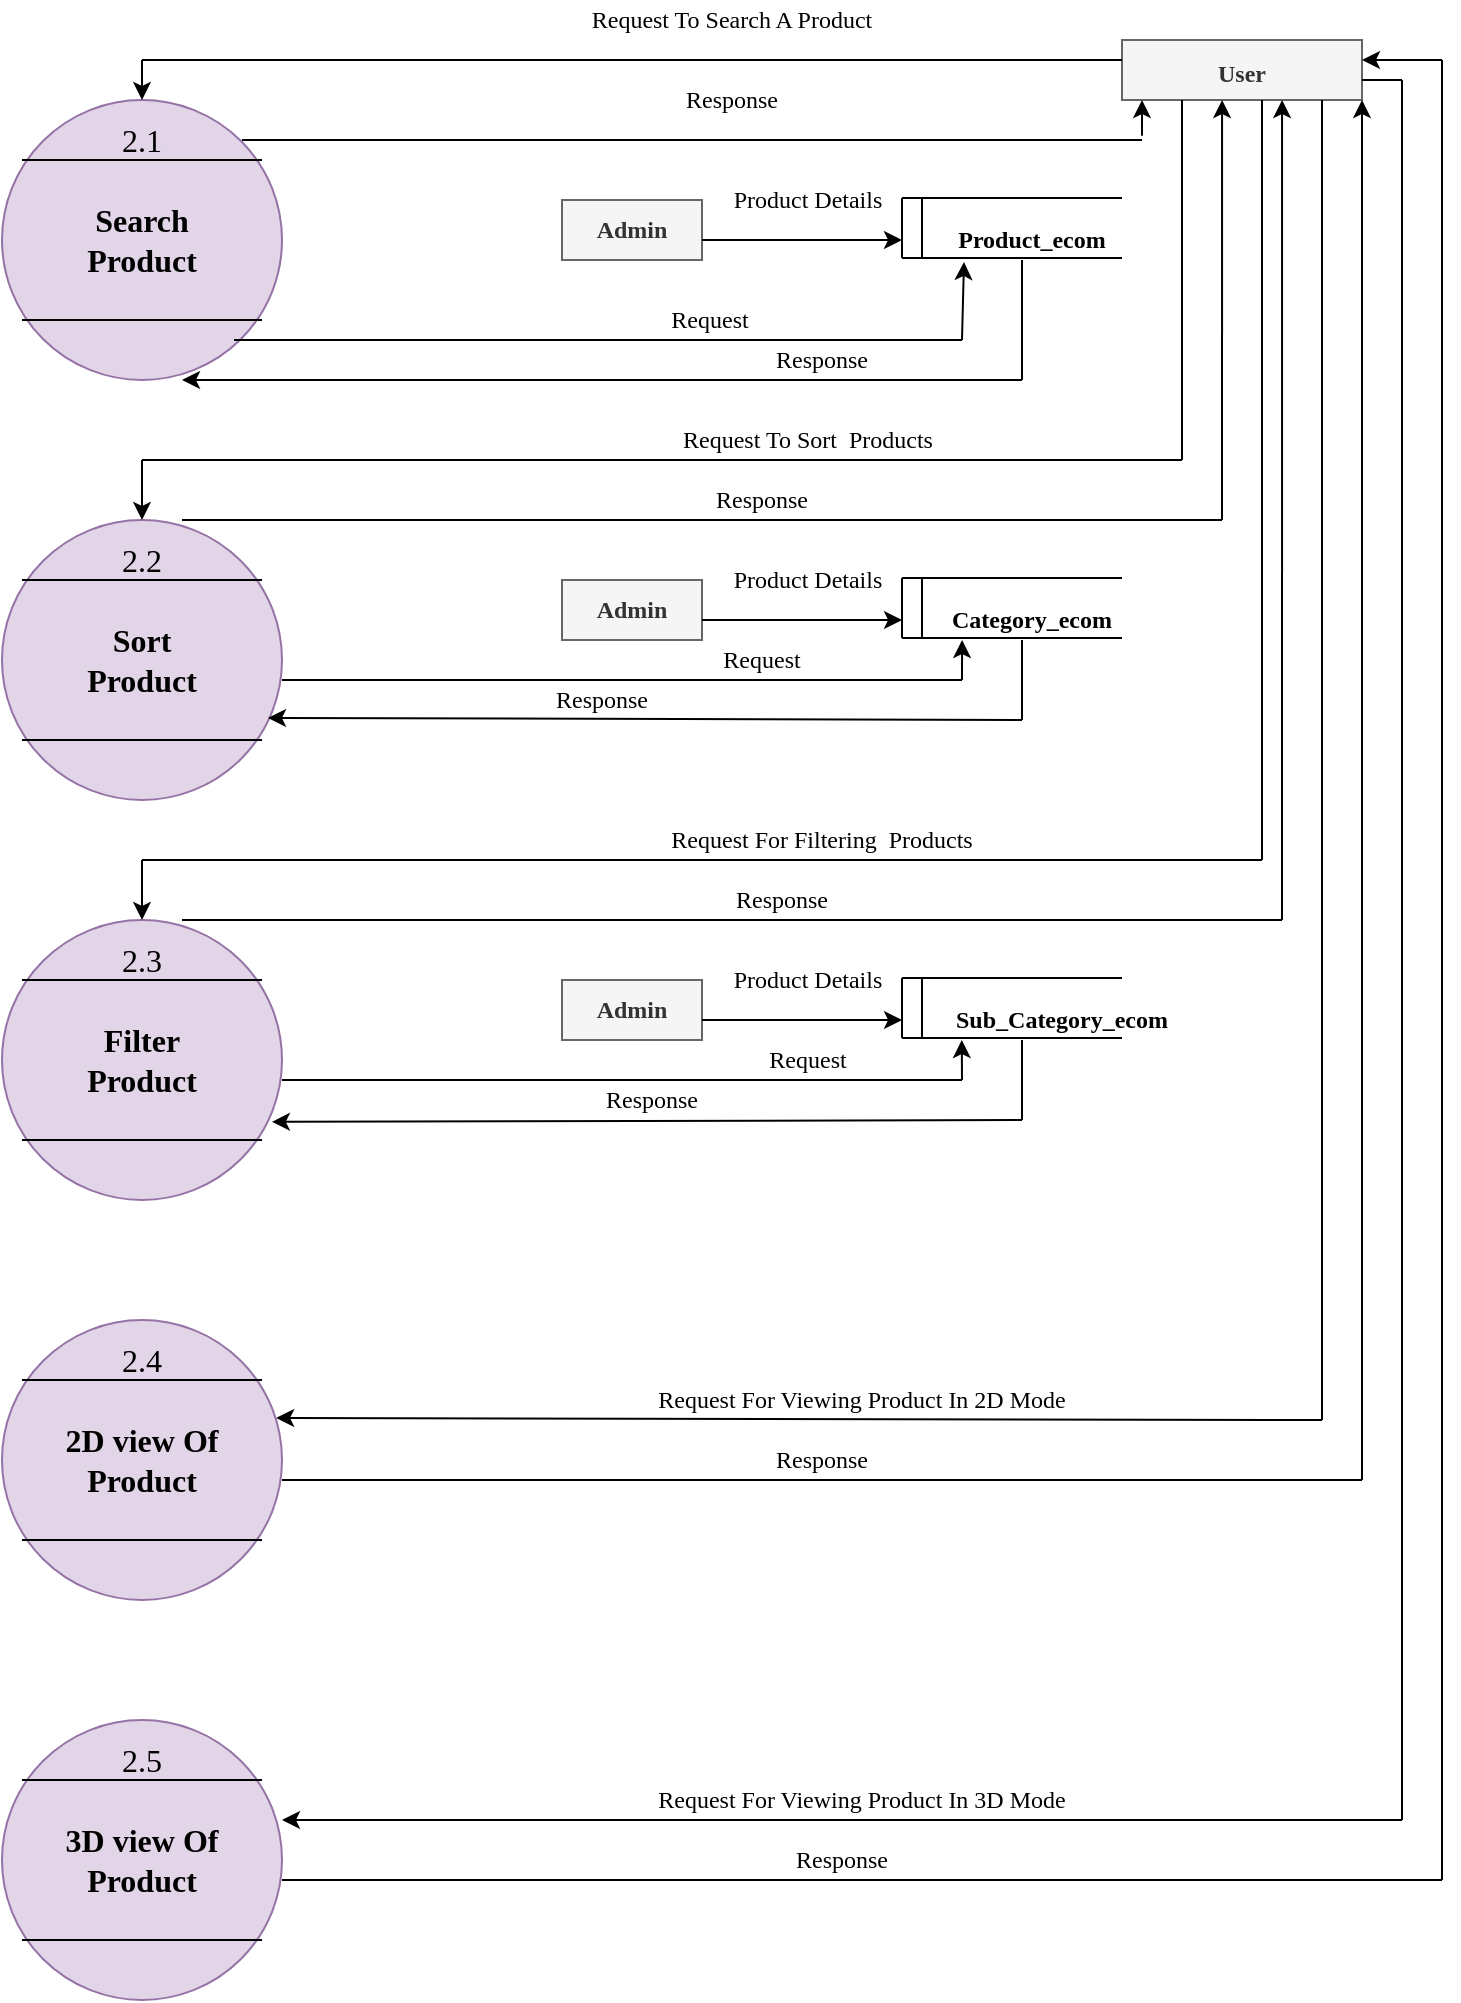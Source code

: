 <mxfile version="13.7.9" type="device"><diagram id="9vmaCCA_5gJLYFGuu0W4" name="Page-1"><mxGraphModel dx="862" dy="435" grid="1" gridSize="10" guides="1" tooltips="1" connect="1" arrows="1" fold="1" page="1" pageScale="1" pageWidth="827" pageHeight="1169" math="0" shadow="0"><root><mxCell id="0"/><mxCell id="1" parent="0"/><mxCell id="6mxC5z6VK_b1YnT-meho-2" value="" style="ellipse;whiteSpace=wrap;html=1;aspect=fixed;fillColor=#e1d5e7;strokeColor=#9673a6;" parent="1" vertex="1"><mxGeometry x="80" y="110" width="140" height="140" as="geometry"/></mxCell><mxCell id="6mxC5z6VK_b1YnT-meho-7" value="" style="endArrow=none;html=1;" parent="1" edge="1"><mxGeometry width="50" height="50" relative="1" as="geometry"><mxPoint x="90" y="140" as="sourcePoint"/><mxPoint x="210" y="140" as="targetPoint"/></mxGeometry></mxCell><mxCell id="6mxC5z6VK_b1YnT-meho-8" value="" style="endArrow=none;html=1;" parent="1" edge="1"><mxGeometry width="50" height="50" relative="1" as="geometry"><mxPoint x="90" y="220" as="sourcePoint"/><mxPoint x="210" y="220" as="targetPoint"/></mxGeometry></mxCell><mxCell id="6mxC5z6VK_b1YnT-meho-9" value="&lt;font face=&quot;Lucida Console&quot;&gt;2.1&lt;/font&gt;" style="text;html=1;strokeColor=none;fillColor=none;align=center;verticalAlign=middle;whiteSpace=wrap;rounded=0;fontSize=16;" parent="1" vertex="1"><mxGeometry x="130" y="120" width="40" height="20" as="geometry"/></mxCell><mxCell id="6mxC5z6VK_b1YnT-meho-10" value="&lt;font face=&quot;Lucida Console&quot;&gt;&lt;b&gt;Search&lt;br&gt;Product&lt;br&gt;&lt;/b&gt;&lt;/font&gt;" style="text;html=1;strokeColor=none;fillColor=none;align=center;verticalAlign=middle;whiteSpace=wrap;rounded=0;fontSize=16;" parent="1" vertex="1"><mxGeometry x="130" y="170" width="40" height="20" as="geometry"/></mxCell><mxCell id="6mxC5z6VK_b1YnT-meho-11" value="" style="ellipse;whiteSpace=wrap;html=1;aspect=fixed;fillColor=#e1d5e7;strokeColor=#9673a6;" parent="1" vertex="1"><mxGeometry x="80" y="320" width="140" height="140" as="geometry"/></mxCell><mxCell id="6mxC5z6VK_b1YnT-meho-12" value="" style="endArrow=none;html=1;" parent="1" edge="1"><mxGeometry width="50" height="50" relative="1" as="geometry"><mxPoint x="90" y="350" as="sourcePoint"/><mxPoint x="210" y="350" as="targetPoint"/></mxGeometry></mxCell><mxCell id="6mxC5z6VK_b1YnT-meho-13" value="" style="endArrow=none;html=1;" parent="1" edge="1"><mxGeometry width="50" height="50" relative="1" as="geometry"><mxPoint x="90" y="430" as="sourcePoint"/><mxPoint x="210" y="430" as="targetPoint"/></mxGeometry></mxCell><mxCell id="6mxC5z6VK_b1YnT-meho-14" value="&lt;font face=&quot;Lucida Console&quot;&gt;2.2&lt;/font&gt;" style="text;html=1;strokeColor=none;fillColor=none;align=center;verticalAlign=middle;whiteSpace=wrap;rounded=0;fontSize=16;" parent="1" vertex="1"><mxGeometry x="130" y="330" width="40" height="20" as="geometry"/></mxCell><mxCell id="6mxC5z6VK_b1YnT-meho-15" value="&lt;font face=&quot;Lucida Console&quot;&gt;&lt;b&gt;Sort&lt;br&gt;Product&lt;br&gt;&lt;/b&gt;&lt;/font&gt;" style="text;html=1;strokeColor=none;fillColor=none;align=center;verticalAlign=middle;whiteSpace=wrap;rounded=0;fontSize=16;" parent="1" vertex="1"><mxGeometry x="130" y="380" width="40" height="20" as="geometry"/></mxCell><mxCell id="6mxC5z6VK_b1YnT-meho-16" value="" style="ellipse;whiteSpace=wrap;html=1;aspect=fixed;fillColor=#e1d5e7;strokeColor=#9673a6;" parent="1" vertex="1"><mxGeometry x="80" y="520" width="140" height="140" as="geometry"/></mxCell><mxCell id="6mxC5z6VK_b1YnT-meho-17" value="" style="endArrow=none;html=1;" parent="1" edge="1"><mxGeometry width="50" height="50" relative="1" as="geometry"><mxPoint x="90" y="550" as="sourcePoint"/><mxPoint x="210" y="550" as="targetPoint"/></mxGeometry></mxCell><mxCell id="6mxC5z6VK_b1YnT-meho-18" value="" style="endArrow=none;html=1;" parent="1" edge="1"><mxGeometry width="50" height="50" relative="1" as="geometry"><mxPoint x="90" y="630" as="sourcePoint"/><mxPoint x="210" y="630" as="targetPoint"/></mxGeometry></mxCell><mxCell id="6mxC5z6VK_b1YnT-meho-19" value="&lt;font face=&quot;Lucida Console&quot;&gt;2.3&lt;/font&gt;" style="text;html=1;strokeColor=none;fillColor=none;align=center;verticalAlign=middle;whiteSpace=wrap;rounded=0;fontSize=16;" parent="1" vertex="1"><mxGeometry x="130" y="530" width="40" height="20" as="geometry"/></mxCell><mxCell id="6mxC5z6VK_b1YnT-meho-20" value="&lt;font face=&quot;Lucida Console&quot;&gt;&lt;b&gt;Filter&lt;br&gt;Product&lt;br&gt;&lt;/b&gt;&lt;/font&gt;" style="text;html=1;strokeColor=none;fillColor=none;align=center;verticalAlign=middle;whiteSpace=wrap;rounded=0;fontSize=16;" parent="1" vertex="1"><mxGeometry x="130" y="580" width="40" height="20" as="geometry"/></mxCell><mxCell id="6mxC5z6VK_b1YnT-meho-21" value="" style="ellipse;whiteSpace=wrap;html=1;aspect=fixed;fillColor=#e1d5e7;strokeColor=#9673a6;" parent="1" vertex="1"><mxGeometry x="80" y="720" width="140" height="140" as="geometry"/></mxCell><mxCell id="6mxC5z6VK_b1YnT-meho-22" value="" style="endArrow=none;html=1;" parent="1" edge="1"><mxGeometry width="50" height="50" relative="1" as="geometry"><mxPoint x="90" y="750" as="sourcePoint"/><mxPoint x="210" y="750" as="targetPoint"/></mxGeometry></mxCell><mxCell id="6mxC5z6VK_b1YnT-meho-23" value="" style="endArrow=none;html=1;" parent="1" edge="1"><mxGeometry width="50" height="50" relative="1" as="geometry"><mxPoint x="90" y="830" as="sourcePoint"/><mxPoint x="210" y="830" as="targetPoint"/></mxGeometry></mxCell><mxCell id="6mxC5z6VK_b1YnT-meho-24" value="&lt;font face=&quot;Lucida Console&quot;&gt;2.4&lt;/font&gt;" style="text;html=1;strokeColor=none;fillColor=none;align=center;verticalAlign=middle;whiteSpace=wrap;rounded=0;fontSize=16;" parent="1" vertex="1"><mxGeometry x="130" y="730" width="40" height="20" as="geometry"/></mxCell><mxCell id="6mxC5z6VK_b1YnT-meho-25" value="&lt;font face=&quot;Lucida Console&quot;&gt;&lt;b&gt;2D view Of Product&lt;br&gt;&lt;/b&gt;&lt;/font&gt;" style="text;html=1;strokeColor=none;fillColor=none;align=center;verticalAlign=middle;whiteSpace=wrap;rounded=0;fontSize=16;" parent="1" vertex="1"><mxGeometry x="95" y="780" width="110" height="20" as="geometry"/></mxCell><mxCell id="6mxC5z6VK_b1YnT-meho-26" value="" style="ellipse;whiteSpace=wrap;html=1;aspect=fixed;fillColor=#e1d5e7;strokeColor=#9673a6;" parent="1" vertex="1"><mxGeometry x="80" y="920" width="140" height="140" as="geometry"/></mxCell><mxCell id="6mxC5z6VK_b1YnT-meho-27" value="" style="endArrow=none;html=1;" parent="1" edge="1"><mxGeometry width="50" height="50" relative="1" as="geometry"><mxPoint x="90" y="950" as="sourcePoint"/><mxPoint x="210" y="950" as="targetPoint"/></mxGeometry></mxCell><mxCell id="6mxC5z6VK_b1YnT-meho-28" value="" style="endArrow=none;html=1;" parent="1" edge="1"><mxGeometry width="50" height="50" relative="1" as="geometry"><mxPoint x="90" y="1030" as="sourcePoint"/><mxPoint x="210" y="1030" as="targetPoint"/></mxGeometry></mxCell><mxCell id="6mxC5z6VK_b1YnT-meho-29" value="&lt;font face=&quot;Lucida Console&quot;&gt;2.5&lt;/font&gt;" style="text;html=1;strokeColor=none;fillColor=none;align=center;verticalAlign=middle;whiteSpace=wrap;rounded=0;fontSize=16;" parent="1" vertex="1"><mxGeometry x="130" y="930" width="40" height="20" as="geometry"/></mxCell><mxCell id="6mxC5z6VK_b1YnT-meho-32" value="&lt;font face=&quot;Lucida Console&quot;&gt;&lt;b&gt;3D view Of Product&lt;br&gt;&lt;/b&gt;&lt;/font&gt;" style="text;html=1;strokeColor=none;fillColor=none;align=center;verticalAlign=middle;whiteSpace=wrap;rounded=0;fontSize=16;" parent="1" vertex="1"><mxGeometry x="95" y="980" width="110" height="20" as="geometry"/></mxCell><mxCell id="6mxC5z6VK_b1YnT-meho-33" value="&lt;b&gt;&lt;font face=&quot;Lucida Console&quot; style=&quot;font-size: 12px&quot;&gt;User&lt;/font&gt;&lt;/b&gt;" style="rounded=0;whiteSpace=wrap;html=1;fontSize=16;fillColor=#f5f5f5;strokeColor=#666666;fontColor=#333333;" parent="1" vertex="1"><mxGeometry x="640" y="80" width="120" height="30" as="geometry"/></mxCell><mxCell id="6mxC5z6VK_b1YnT-meho-34" value="" style="endArrow=none;html=1;fontSize=16;" parent="1" edge="1"><mxGeometry width="50" height="50" relative="1" as="geometry"><mxPoint x="150" y="90" as="sourcePoint"/><mxPoint x="640" y="90" as="targetPoint"/></mxGeometry></mxCell><mxCell id="6mxC5z6VK_b1YnT-meho-36" value="" style="endArrow=classic;html=1;fontSize=16;entryX=0.5;entryY=0;entryDx=0;entryDy=0;" parent="1" target="6mxC5z6VK_b1YnT-meho-2" edge="1"><mxGeometry width="50" height="50" relative="1" as="geometry"><mxPoint x="150" y="90" as="sourcePoint"/><mxPoint x="200" y="40" as="targetPoint"/></mxGeometry></mxCell><mxCell id="6mxC5z6VK_b1YnT-meho-37" value="&lt;font face=&quot;Lucida Console&quot;&gt;Request To Search A Product&lt;/font&gt;" style="text;html=1;strokeColor=none;fillColor=none;align=center;verticalAlign=middle;whiteSpace=wrap;rounded=0;fontSize=12;" parent="1" vertex="1"><mxGeometry x="310" y="60" width="270" height="20" as="geometry"/></mxCell><mxCell id="6mxC5z6VK_b1YnT-meho-39" value="" style="endArrow=none;html=1;fontSize=12;" parent="1" edge="1"><mxGeometry width="50" height="50" relative="1" as="geometry"><mxPoint x="200" y="130" as="sourcePoint"/><mxPoint x="650" y="130" as="targetPoint"/></mxGeometry></mxCell><mxCell id="6mxC5z6VK_b1YnT-meho-42" value="" style="endArrow=classic;html=1;fontSize=12;" parent="1" edge="1"><mxGeometry width="50" height="50" relative="1" as="geometry"><mxPoint x="650" y="120" as="sourcePoint"/><mxPoint x="650" y="110" as="targetPoint"/><Array as="points"><mxPoint x="650" y="130"/><mxPoint x="650" y="120"/></Array></mxGeometry></mxCell><mxCell id="6mxC5z6VK_b1YnT-meho-43" value="&lt;font face=&quot;Lucida Console&quot;&gt;Response&lt;/font&gt;" style="text;html=1;strokeColor=none;fillColor=none;align=center;verticalAlign=middle;whiteSpace=wrap;rounded=0;fontSize=12;" parent="1" vertex="1"><mxGeometry x="425" y="100" width="40" height="20" as="geometry"/></mxCell><mxCell id="6mxC5z6VK_b1YnT-meho-44" value="&lt;b&gt;&lt;font face=&quot;Lucida Console&quot;&gt;Admin&lt;/font&gt;&lt;/b&gt;" style="rounded=0;whiteSpace=wrap;html=1;fontSize=12;fillColor=#f5f5f5;strokeColor=#666666;fontColor=#333333;" parent="1" vertex="1"><mxGeometry x="360" y="160" width="70" height="30" as="geometry"/></mxCell><mxCell id="6mxC5z6VK_b1YnT-meho-46" value="" style="endArrow=none;html=1;fontSize=12;" parent="1" edge="1"><mxGeometry width="50" height="50" relative="1" as="geometry"><mxPoint x="530" y="159" as="sourcePoint"/><mxPoint x="640" y="159" as="targetPoint"/></mxGeometry></mxCell><mxCell id="6mxC5z6VK_b1YnT-meho-47" value="" style="endArrow=none;html=1;fontSize=12;" parent="1" edge="1"><mxGeometry width="50" height="50" relative="1" as="geometry"><mxPoint x="530" y="189" as="sourcePoint"/><mxPoint x="640" y="189" as="targetPoint"/></mxGeometry></mxCell><mxCell id="6mxC5z6VK_b1YnT-meho-48" value="" style="endArrow=none;html=1;fontSize=12;" parent="1" edge="1"><mxGeometry width="50" height="50" relative="1" as="geometry"><mxPoint x="530" y="189" as="sourcePoint"/><mxPoint x="530" y="159" as="targetPoint"/></mxGeometry></mxCell><mxCell id="6mxC5z6VK_b1YnT-meho-49" value="" style="endArrow=none;html=1;fontSize=12;" parent="1" edge="1"><mxGeometry width="50" height="50" relative="1" as="geometry"><mxPoint x="540" y="189" as="sourcePoint"/><mxPoint x="540" y="159" as="targetPoint"/></mxGeometry></mxCell><mxCell id="6mxC5z6VK_b1YnT-meho-50" value="&lt;font face=&quot;Lucida Console&quot;&gt;&lt;b&gt;Product_ecom&lt;/b&gt;&lt;/font&gt;" style="text;html=1;strokeColor=none;fillColor=none;align=center;verticalAlign=middle;whiteSpace=wrap;rounded=0;fontSize=12;" parent="1" vertex="1"><mxGeometry x="500" y="170" width="190" height="20" as="geometry"/></mxCell><mxCell id="6mxC5z6VK_b1YnT-meho-52" value="" style="endArrow=classic;html=1;fontSize=12;entryX=0.158;entryY=0.5;entryDx=0;entryDy=0;entryPerimeter=0;" parent="1" target="6mxC5z6VK_b1YnT-meho-50" edge="1"><mxGeometry width="50" height="50" relative="1" as="geometry"><mxPoint x="430" y="180" as="sourcePoint"/><mxPoint x="480" y="130" as="targetPoint"/></mxGeometry></mxCell><mxCell id="6mxC5z6VK_b1YnT-meho-53" value="&lt;font face=&quot;Lucida Console&quot;&gt;Product Details&lt;/font&gt;" style="text;html=1;strokeColor=none;fillColor=none;align=center;verticalAlign=middle;whiteSpace=wrap;rounded=0;fontSize=12;" parent="1" vertex="1"><mxGeometry x="440" y="150" width="86" height="20" as="geometry"/></mxCell><mxCell id="6mxC5z6VK_b1YnT-meho-54" value="" style="endArrow=none;html=1;fontSize=12;" parent="1" edge="1"><mxGeometry width="50" height="50" relative="1" as="geometry"><mxPoint x="196" y="230" as="sourcePoint"/><mxPoint x="560" y="230" as="targetPoint"/></mxGeometry></mxCell><mxCell id="6mxC5z6VK_b1YnT-meho-58" value="" style="endArrow=classic;html=1;fontSize=12;entryX=0.321;entryY=1.05;entryDx=0;entryDy=0;entryPerimeter=0;" parent="1" target="6mxC5z6VK_b1YnT-meho-50" edge="1"><mxGeometry width="50" height="50" relative="1" as="geometry"><mxPoint x="560" y="230" as="sourcePoint"/><mxPoint x="610" y="180" as="targetPoint"/></mxGeometry></mxCell><mxCell id="6mxC5z6VK_b1YnT-meho-59" value="" style="endArrow=none;html=1;fontSize=12;" parent="1" edge="1"><mxGeometry width="50" height="50" relative="1" as="geometry"><mxPoint x="590" y="250" as="sourcePoint"/><mxPoint x="590" y="190" as="targetPoint"/></mxGeometry></mxCell><mxCell id="6mxC5z6VK_b1YnT-meho-61" value="" style="endArrow=classic;html=1;fontSize=12;" parent="1" edge="1"><mxGeometry width="50" height="50" relative="1" as="geometry"><mxPoint x="310" y="250" as="sourcePoint"/><mxPoint x="170" y="250" as="targetPoint"/></mxGeometry></mxCell><mxCell id="6mxC5z6VK_b1YnT-meho-64" value="" style="endArrow=none;html=1;fontSize=12;" parent="1" edge="1"><mxGeometry width="50" height="50" relative="1" as="geometry"><mxPoint x="590" y="250" as="sourcePoint"/><mxPoint x="310" y="250" as="targetPoint"/></mxGeometry></mxCell><mxCell id="6mxC5z6VK_b1YnT-meho-65" value="&lt;font face=&quot;Lucida Console&quot;&gt;Request&lt;/font&gt;" style="text;html=1;strokeColor=none;fillColor=none;align=center;verticalAlign=middle;whiteSpace=wrap;rounded=0;fontSize=12;" parent="1" vertex="1"><mxGeometry x="414" y="210" width="40" height="20" as="geometry"/></mxCell><mxCell id="6mxC5z6VK_b1YnT-meho-66" value="&lt;font face=&quot;Lucida Console&quot;&gt;Response&lt;/font&gt;" style="text;html=1;strokeColor=none;fillColor=none;align=center;verticalAlign=middle;whiteSpace=wrap;rounded=0;fontSize=12;" parent="1" vertex="1"><mxGeometry x="470" y="230" width="40" height="20" as="geometry"/></mxCell><mxCell id="6mxC5z6VK_b1YnT-meho-67" value="" style="endArrow=none;html=1;fontSize=12;" parent="1" edge="1"><mxGeometry width="50" height="50" relative="1" as="geometry"><mxPoint x="670" y="290" as="sourcePoint"/><mxPoint x="670" y="110" as="targetPoint"/></mxGeometry></mxCell><mxCell id="6mxC5z6VK_b1YnT-meho-68" value="" style="endArrow=none;html=1;fontSize=12;" parent="1" edge="1"><mxGeometry width="50" height="50" relative="1" as="geometry"><mxPoint x="150" y="290" as="sourcePoint"/><mxPoint x="670" y="290" as="targetPoint"/></mxGeometry></mxCell><mxCell id="6mxC5z6VK_b1YnT-meho-70" value="" style="endArrow=classic;html=1;fontSize=12;entryX=0.5;entryY=0;entryDx=0;entryDy=0;" parent="1" target="6mxC5z6VK_b1YnT-meho-11" edge="1"><mxGeometry width="50" height="50" relative="1" as="geometry"><mxPoint x="150" y="290" as="sourcePoint"/><mxPoint x="200" y="240" as="targetPoint"/></mxGeometry></mxCell><mxCell id="6mxC5z6VK_b1YnT-meho-71" value="" style="endArrow=none;html=1;fontSize=12;" parent="1" edge="1"><mxGeometry width="50" height="50" relative="1" as="geometry"><mxPoint x="170" y="320" as="sourcePoint"/><mxPoint x="690" y="320" as="targetPoint"/></mxGeometry></mxCell><mxCell id="6mxC5z6VK_b1YnT-meho-72" value="" style="endArrow=classic;html=1;fontSize=12;entryX=0.417;entryY=1;entryDx=0;entryDy=0;entryPerimeter=0;" parent="1" target="6mxC5z6VK_b1YnT-meho-33" edge="1"><mxGeometry width="50" height="50" relative="1" as="geometry"><mxPoint x="690" y="320" as="sourcePoint"/><mxPoint x="740" y="270" as="targetPoint"/></mxGeometry></mxCell><mxCell id="6mxC5z6VK_b1YnT-meho-73" value="&lt;font face=&quot;Lucida Console&quot;&gt;Request To Sort&amp;nbsp; Products&lt;/font&gt;" style="text;html=1;strokeColor=none;fillColor=none;align=center;verticalAlign=middle;whiteSpace=wrap;rounded=0;fontSize=12;" parent="1" vertex="1"><mxGeometry x="348" y="270" width="270" height="20" as="geometry"/></mxCell><mxCell id="6mxC5z6VK_b1YnT-meho-84" value="&lt;b&gt;&lt;font face=&quot;Lucida Console&quot;&gt;Admin&lt;/font&gt;&lt;/b&gt;" style="rounded=0;whiteSpace=wrap;html=1;fontSize=12;fillColor=#f5f5f5;strokeColor=#666666;fontColor=#333333;" parent="1" vertex="1"><mxGeometry x="360" y="350" width="70" height="30" as="geometry"/></mxCell><mxCell id="6mxC5z6VK_b1YnT-meho-85" value="" style="endArrow=none;html=1;fontSize=12;" parent="1" edge="1"><mxGeometry width="50" height="50" relative="1" as="geometry"><mxPoint x="530" y="349" as="sourcePoint"/><mxPoint x="640" y="349" as="targetPoint"/></mxGeometry></mxCell><mxCell id="6mxC5z6VK_b1YnT-meho-86" value="" style="endArrow=none;html=1;fontSize=12;" parent="1" edge="1"><mxGeometry width="50" height="50" relative="1" as="geometry"><mxPoint x="530" y="379" as="sourcePoint"/><mxPoint x="640" y="379" as="targetPoint"/></mxGeometry></mxCell><mxCell id="6mxC5z6VK_b1YnT-meho-87" value="" style="endArrow=none;html=1;fontSize=12;" parent="1" edge="1"><mxGeometry width="50" height="50" relative="1" as="geometry"><mxPoint x="530" y="379" as="sourcePoint"/><mxPoint x="530" y="349" as="targetPoint"/></mxGeometry></mxCell><mxCell id="6mxC5z6VK_b1YnT-meho-88" value="" style="endArrow=none;html=1;fontSize=12;" parent="1" edge="1"><mxGeometry width="50" height="50" relative="1" as="geometry"><mxPoint x="540" y="379" as="sourcePoint"/><mxPoint x="540" y="349" as="targetPoint"/></mxGeometry></mxCell><mxCell id="6mxC5z6VK_b1YnT-meho-89" value="" style="endArrow=classic;html=1;fontSize=12;entryX=0.158;entryY=0.5;entryDx=0;entryDy=0;entryPerimeter=0;" parent="1" edge="1"><mxGeometry width="50" height="50" relative="1" as="geometry"><mxPoint x="430" y="370" as="sourcePoint"/><mxPoint x="530.02" y="370" as="targetPoint"/></mxGeometry></mxCell><mxCell id="6mxC5z6VK_b1YnT-meho-90" value="&lt;font face=&quot;Lucida Console&quot;&gt;Product Details&lt;/font&gt;" style="text;html=1;strokeColor=none;fillColor=none;align=center;verticalAlign=middle;whiteSpace=wrap;rounded=0;fontSize=12;" parent="1" vertex="1"><mxGeometry x="440" y="340" width="86" height="20" as="geometry"/></mxCell><mxCell id="6mxC5z6VK_b1YnT-meho-91" value="&lt;font face=&quot;Lucida Console&quot;&gt;&lt;b&gt;Category_ecom&lt;/b&gt;&lt;/font&gt;" style="text;html=1;strokeColor=none;fillColor=none;align=center;verticalAlign=middle;whiteSpace=wrap;rounded=0;fontSize=12;" parent="1" vertex="1"><mxGeometry x="500" y="360" width="190" height="20" as="geometry"/></mxCell><mxCell id="6mxC5z6VK_b1YnT-meho-95" value="" style="endArrow=none;html=1;fontSize=12;" parent="1" edge="1"><mxGeometry width="50" height="50" relative="1" as="geometry"><mxPoint x="220" y="400" as="sourcePoint"/><mxPoint x="560" y="400" as="targetPoint"/></mxGeometry></mxCell><mxCell id="6mxC5z6VK_b1YnT-meho-96" value="" style="endArrow=classic;html=1;fontSize=12;entryX=0.95;entryY=0.707;entryDx=0;entryDy=0;entryPerimeter=0;" parent="1" target="6mxC5z6VK_b1YnT-meho-11" edge="1"><mxGeometry width="50" height="50" relative="1" as="geometry"><mxPoint x="590" y="420" as="sourcePoint"/><mxPoint x="640" y="370" as="targetPoint"/></mxGeometry></mxCell><mxCell id="6mxC5z6VK_b1YnT-meho-97" value="" style="endArrow=classic;html=1;fontSize=12;entryX=0.316;entryY=1;entryDx=0;entryDy=0;entryPerimeter=0;" parent="1" target="6mxC5z6VK_b1YnT-meho-91" edge="1"><mxGeometry width="50" height="50" relative="1" as="geometry"><mxPoint x="560" y="400" as="sourcePoint"/><mxPoint x="610" y="400" as="targetPoint"/></mxGeometry></mxCell><mxCell id="6mxC5z6VK_b1YnT-meho-98" value="" style="endArrow=none;html=1;fontSize=12;" parent="1" edge="1"><mxGeometry width="50" height="50" relative="1" as="geometry"><mxPoint x="590" y="420" as="sourcePoint"/><mxPoint x="590" y="380" as="targetPoint"/></mxGeometry></mxCell><mxCell id="6mxC5z6VK_b1YnT-meho-99" value="&lt;font face=&quot;Lucida Console&quot;&gt;Request&lt;/font&gt;" style="text;html=1;strokeColor=none;fillColor=none;align=center;verticalAlign=middle;whiteSpace=wrap;rounded=0;fontSize=12;" parent="1" vertex="1"><mxGeometry x="440" y="380" width="40" height="20" as="geometry"/></mxCell><mxCell id="6mxC5z6VK_b1YnT-meho-100" value="&lt;font face=&quot;Lucida Console&quot;&gt;Response&lt;/font&gt;" style="text;html=1;strokeColor=none;fillColor=none;align=center;verticalAlign=middle;whiteSpace=wrap;rounded=0;fontSize=12;" parent="1" vertex="1"><mxGeometry x="360" y="400" width="40" height="20" as="geometry"/></mxCell><mxCell id="6mxC5z6VK_b1YnT-meho-101" value="" style="endArrow=none;html=1;fontSize=12;" parent="1" edge="1"><mxGeometry width="50" height="50" relative="1" as="geometry"><mxPoint x="710" y="490" as="sourcePoint"/><mxPoint x="710" y="110" as="targetPoint"/></mxGeometry></mxCell><mxCell id="6mxC5z6VK_b1YnT-meho-102" value="" style="endArrow=none;html=1;fontSize=12;" parent="1" edge="1"><mxGeometry width="50" height="50" relative="1" as="geometry"><mxPoint x="150" y="490" as="sourcePoint"/><mxPoint x="710" y="490" as="targetPoint"/></mxGeometry></mxCell><mxCell id="6mxC5z6VK_b1YnT-meho-103" value="" style="endArrow=classic;html=1;fontSize=12;" parent="1" target="6mxC5z6VK_b1YnT-meho-16" edge="1"><mxGeometry width="50" height="50" relative="1" as="geometry"><mxPoint x="150" y="490" as="sourcePoint"/><mxPoint x="200" y="440" as="targetPoint"/></mxGeometry></mxCell><mxCell id="6mxC5z6VK_b1YnT-meho-104" value="" style="endArrow=none;html=1;fontSize=12;" parent="1" edge="1"><mxGeometry width="50" height="50" relative="1" as="geometry"><mxPoint x="170" y="520" as="sourcePoint"/><mxPoint x="720" y="520" as="targetPoint"/></mxGeometry></mxCell><mxCell id="6mxC5z6VK_b1YnT-meho-105" value="" style="endArrow=classic;html=1;fontSize=12;entryX=0.667;entryY=1;entryDx=0;entryDy=0;entryPerimeter=0;" parent="1" target="6mxC5z6VK_b1YnT-meho-33" edge="1"><mxGeometry width="50" height="50" relative="1" as="geometry"><mxPoint x="720" y="520" as="sourcePoint"/><mxPoint x="770" y="470" as="targetPoint"/></mxGeometry></mxCell><mxCell id="6mxC5z6VK_b1YnT-meho-106" value="&lt;font face=&quot;Lucida Console&quot;&gt;Request For Filtering&amp;nbsp; Products&lt;/font&gt;" style="text;html=1;strokeColor=none;fillColor=none;align=center;verticalAlign=middle;whiteSpace=wrap;rounded=0;fontSize=12;" parent="1" vertex="1"><mxGeometry x="335" y="470" width="310" height="20" as="geometry"/></mxCell><mxCell id="6mxC5z6VK_b1YnT-meho-107" value="&lt;font face=&quot;Lucida Console&quot;&gt;Response&lt;/font&gt;" style="text;html=1;strokeColor=none;fillColor=none;align=center;verticalAlign=middle;whiteSpace=wrap;rounded=0;fontSize=12;" parent="1" vertex="1"><mxGeometry x="440" y="300" width="40" height="20" as="geometry"/></mxCell><mxCell id="6mxC5z6VK_b1YnT-meho-108" value="&lt;font face=&quot;Lucida Console&quot;&gt;Response&lt;/font&gt;" style="text;html=1;strokeColor=none;fillColor=none;align=center;verticalAlign=middle;whiteSpace=wrap;rounded=0;fontSize=12;" parent="1" vertex="1"><mxGeometry x="450" y="500" width="40" height="20" as="geometry"/></mxCell><mxCell id="6mxC5z6VK_b1YnT-meho-109" value="&lt;b&gt;&lt;font face=&quot;Lucida Console&quot;&gt;Admin&lt;/font&gt;&lt;/b&gt;" style="rounded=0;whiteSpace=wrap;html=1;fontSize=12;fillColor=#f5f5f5;strokeColor=#666666;fontColor=#333333;" parent="1" vertex="1"><mxGeometry x="360" y="550" width="70" height="30" as="geometry"/></mxCell><mxCell id="6mxC5z6VK_b1YnT-meho-110" value="" style="endArrow=none;html=1;fontSize=12;" parent="1" edge="1"><mxGeometry width="50" height="50" relative="1" as="geometry"><mxPoint x="530" y="549" as="sourcePoint"/><mxPoint x="640" y="549" as="targetPoint"/></mxGeometry></mxCell><mxCell id="6mxC5z6VK_b1YnT-meho-111" value="" style="endArrow=none;html=1;fontSize=12;" parent="1" edge="1"><mxGeometry width="50" height="50" relative="1" as="geometry"><mxPoint x="530" y="579" as="sourcePoint"/><mxPoint x="640" y="579" as="targetPoint"/></mxGeometry></mxCell><mxCell id="6mxC5z6VK_b1YnT-meho-112" value="" style="endArrow=none;html=1;fontSize=12;" parent="1" edge="1"><mxGeometry width="50" height="50" relative="1" as="geometry"><mxPoint x="530" y="579" as="sourcePoint"/><mxPoint x="530" y="549" as="targetPoint"/></mxGeometry></mxCell><mxCell id="6mxC5z6VK_b1YnT-meho-113" value="" style="endArrow=none;html=1;fontSize=12;" parent="1" edge="1"><mxGeometry width="50" height="50" relative="1" as="geometry"><mxPoint x="540" y="579" as="sourcePoint"/><mxPoint x="540" y="549" as="targetPoint"/></mxGeometry></mxCell><mxCell id="6mxC5z6VK_b1YnT-meho-114" value="" style="endArrow=classic;html=1;fontSize=12;entryX=0.158;entryY=0.5;entryDx=0;entryDy=0;entryPerimeter=0;" parent="1" edge="1"><mxGeometry width="50" height="50" relative="1" as="geometry"><mxPoint x="430" y="570" as="sourcePoint"/><mxPoint x="530.02" y="570" as="targetPoint"/></mxGeometry></mxCell><mxCell id="6mxC5z6VK_b1YnT-meho-115" value="&lt;font face=&quot;Lucida Console&quot;&gt;Product Details&lt;/font&gt;" style="text;html=1;strokeColor=none;fillColor=none;align=center;verticalAlign=middle;whiteSpace=wrap;rounded=0;fontSize=12;" parent="1" vertex="1"><mxGeometry x="440" y="540" width="86" height="20" as="geometry"/></mxCell><mxCell id="6mxC5z6VK_b1YnT-meho-116" value="&lt;font face=&quot;Lucida Console&quot;&gt;&lt;b&gt;Sub_Category_ecom&lt;/b&gt;&lt;/font&gt;" style="text;html=1;strokeColor=none;fillColor=none;align=center;verticalAlign=middle;whiteSpace=wrap;rounded=0;fontSize=12;" parent="1" vertex="1"><mxGeometry x="470" y="560" width="280" height="20" as="geometry"/></mxCell><mxCell id="6mxC5z6VK_b1YnT-meho-117" value="" style="endArrow=none;html=1;fontSize=12;" parent="1" edge="1"><mxGeometry width="50" height="50" relative="1" as="geometry"><mxPoint x="220" y="600" as="sourcePoint"/><mxPoint x="560" y="600" as="targetPoint"/></mxGeometry></mxCell><mxCell id="6mxC5z6VK_b1YnT-meho-118" value="" style="endArrow=classic;html=1;fontSize=12;entryX=0.321;entryY=1;entryDx=0;entryDy=0;entryPerimeter=0;" parent="1" target="6mxC5z6VK_b1YnT-meho-116" edge="1"><mxGeometry width="50" height="50" relative="1" as="geometry"><mxPoint x="560" y="600" as="sourcePoint"/><mxPoint x="630" y="600" as="targetPoint"/></mxGeometry></mxCell><mxCell id="6mxC5z6VK_b1YnT-meho-119" value="" style="endArrow=none;html=1;fontSize=12;" parent="1" edge="1"><mxGeometry width="50" height="50" relative="1" as="geometry"><mxPoint x="590" y="620" as="sourcePoint"/><mxPoint x="590" y="580" as="targetPoint"/></mxGeometry></mxCell><mxCell id="6mxC5z6VK_b1YnT-meho-120" value="" style="endArrow=classic;html=1;fontSize=12;entryX=0.964;entryY=0.721;entryDx=0;entryDy=0;entryPerimeter=0;" parent="1" target="6mxC5z6VK_b1YnT-meho-16" edge="1"><mxGeometry width="50" height="50" relative="1" as="geometry"><mxPoint x="590" y="620" as="sourcePoint"/><mxPoint x="300" y="650" as="targetPoint"/></mxGeometry></mxCell><mxCell id="6mxC5z6VK_b1YnT-meho-122" value="&lt;font face=&quot;Lucida Console&quot;&gt;Request&lt;/font&gt;" style="text;html=1;strokeColor=none;fillColor=none;align=center;verticalAlign=middle;whiteSpace=wrap;rounded=0;fontSize=12;" parent="1" vertex="1"><mxGeometry x="463" y="580" width="40" height="20" as="geometry"/></mxCell><mxCell id="6mxC5z6VK_b1YnT-meho-123" value="&lt;font face=&quot;Lucida Console&quot;&gt;Response&lt;/font&gt;" style="text;html=1;strokeColor=none;fillColor=none;align=center;verticalAlign=middle;whiteSpace=wrap;rounded=0;fontSize=12;" parent="1" vertex="1"><mxGeometry x="385" y="600" width="40" height="20" as="geometry"/></mxCell><mxCell id="6mxC5z6VK_b1YnT-meho-124" value="" style="endArrow=none;html=1;fontSize=12;" parent="1" edge="1"><mxGeometry width="50" height="50" relative="1" as="geometry"><mxPoint x="740" y="770" as="sourcePoint"/><mxPoint x="740" y="110" as="targetPoint"/></mxGeometry></mxCell><mxCell id="6mxC5z6VK_b1YnT-meho-125" value="" style="endArrow=classic;html=1;fontSize=12;entryX=0.979;entryY=0.35;entryDx=0;entryDy=0;entryPerimeter=0;" parent="1" target="6mxC5z6VK_b1YnT-meho-21" edge="1"><mxGeometry width="50" height="50" relative="1" as="geometry"><mxPoint x="740" y="770" as="sourcePoint"/><mxPoint x="790" y="720" as="targetPoint"/></mxGeometry></mxCell><mxCell id="6mxC5z6VK_b1YnT-meho-128" value="" style="endArrow=classic;html=1;fontSize=12;entryX=1;entryY=1;entryDx=0;entryDy=0;" parent="1" target="6mxC5z6VK_b1YnT-meho-33" edge="1"><mxGeometry width="50" height="50" relative="1" as="geometry"><mxPoint x="760" y="800" as="sourcePoint"/><mxPoint x="760" y="240" as="targetPoint"/></mxGeometry></mxCell><mxCell id="6mxC5z6VK_b1YnT-meho-129" value="" style="endArrow=none;html=1;fontSize=12;" parent="1" edge="1"><mxGeometry width="50" height="50" relative="1" as="geometry"><mxPoint x="220" y="800" as="sourcePoint"/><mxPoint x="760" y="800" as="targetPoint"/></mxGeometry></mxCell><mxCell id="6mxC5z6VK_b1YnT-meho-130" value="&lt;font face=&quot;Lucida Console&quot;&gt;Request For Viewing Product In 2D Mode&lt;/font&gt;" style="text;html=1;strokeColor=none;fillColor=none;align=center;verticalAlign=middle;whiteSpace=wrap;rounded=0;fontSize=12;" parent="1" vertex="1"><mxGeometry x="290" y="750" width="440" height="20" as="geometry"/></mxCell><mxCell id="6mxC5z6VK_b1YnT-meho-131" value="&lt;font face=&quot;Lucida Console&quot;&gt;Response&lt;/font&gt;" style="text;html=1;strokeColor=none;fillColor=none;align=center;verticalAlign=middle;whiteSpace=wrap;rounded=0;fontSize=12;" parent="1" vertex="1"><mxGeometry x="470" y="780" width="40" height="20" as="geometry"/></mxCell><mxCell id="6mxC5z6VK_b1YnT-meho-133" value="" style="endArrow=none;html=1;fontSize=12;" parent="1" edge="1"><mxGeometry width="50" height="50" relative="1" as="geometry"><mxPoint x="760" y="100" as="sourcePoint"/><mxPoint x="780" y="100" as="targetPoint"/></mxGeometry></mxCell><mxCell id="6mxC5z6VK_b1YnT-meho-134" value="" style="endArrow=none;html=1;fontSize=12;" parent="1" edge="1"><mxGeometry width="50" height="50" relative="1" as="geometry"><mxPoint x="780" y="100" as="sourcePoint"/><mxPoint x="780" y="970" as="targetPoint"/></mxGeometry></mxCell><mxCell id="6mxC5z6VK_b1YnT-meho-135" value="" style="endArrow=classic;html=1;fontSize=12;entryX=1;entryY=0.357;entryDx=0;entryDy=0;entryPerimeter=0;" parent="1" target="6mxC5z6VK_b1YnT-meho-26" edge="1"><mxGeometry width="50" height="50" relative="1" as="geometry"><mxPoint x="780" y="970" as="sourcePoint"/><mxPoint x="830" y="920" as="targetPoint"/></mxGeometry></mxCell><mxCell id="6mxC5z6VK_b1YnT-meho-136" value="" style="endArrow=none;html=1;fontSize=12;" parent="1" edge="1"><mxGeometry width="50" height="50" relative="1" as="geometry"><mxPoint x="220" y="1000" as="sourcePoint"/><mxPoint x="800" y="1000" as="targetPoint"/></mxGeometry></mxCell><mxCell id="6mxC5z6VK_b1YnT-meho-137" value="" style="endArrow=none;html=1;fontSize=12;" parent="1" edge="1"><mxGeometry width="50" height="50" relative="1" as="geometry"><mxPoint x="800" y="1000" as="sourcePoint"/><mxPoint x="800" y="90" as="targetPoint"/></mxGeometry></mxCell><mxCell id="6mxC5z6VK_b1YnT-meho-138" value="" style="endArrow=classic;html=1;fontSize=12;" parent="1" edge="1"><mxGeometry width="50" height="50" relative="1" as="geometry"><mxPoint x="800" y="90" as="sourcePoint"/><mxPoint x="760" y="90" as="targetPoint"/></mxGeometry></mxCell><mxCell id="6mxC5z6VK_b1YnT-meho-139" value="&lt;font face=&quot;Lucida Console&quot;&gt;Request For Viewing Product In 3D Mode&lt;/font&gt;" style="text;html=1;strokeColor=none;fillColor=none;align=center;verticalAlign=middle;whiteSpace=wrap;rounded=0;fontSize=12;" parent="1" vertex="1"><mxGeometry x="290" y="950" width="440" height="20" as="geometry"/></mxCell><mxCell id="6mxC5z6VK_b1YnT-meho-140" value="&lt;font face=&quot;Lucida Console&quot;&gt;Response&lt;/font&gt;" style="text;html=1;strokeColor=none;fillColor=none;align=center;verticalAlign=middle;whiteSpace=wrap;rounded=0;fontSize=12;" parent="1" vertex="1"><mxGeometry x="480" y="980" width="40" height="20" as="geometry"/></mxCell></root></mxGraphModel></diagram></mxfile>
